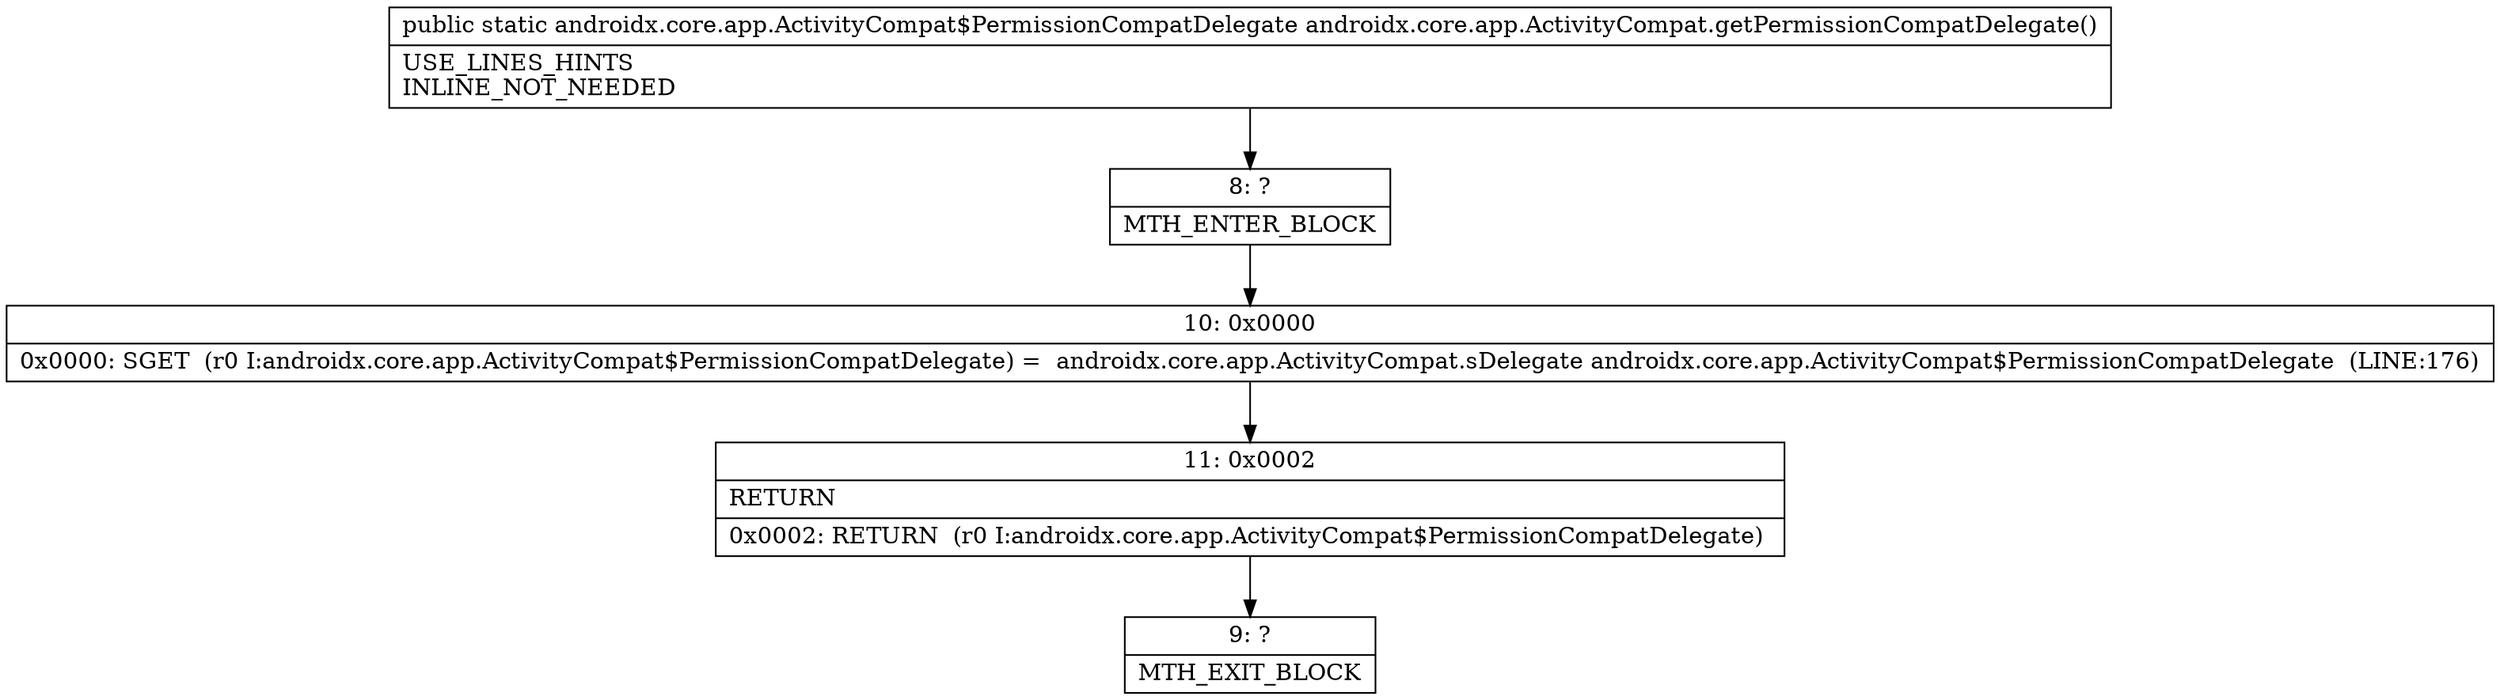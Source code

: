 digraph "CFG forandroidx.core.app.ActivityCompat.getPermissionCompatDelegate()Landroidx\/core\/app\/ActivityCompat$PermissionCompatDelegate;" {
Node_8 [shape=record,label="{8\:\ ?|MTH_ENTER_BLOCK\l}"];
Node_10 [shape=record,label="{10\:\ 0x0000|0x0000: SGET  (r0 I:androidx.core.app.ActivityCompat$PermissionCompatDelegate) =  androidx.core.app.ActivityCompat.sDelegate androidx.core.app.ActivityCompat$PermissionCompatDelegate  (LINE:176)\l}"];
Node_11 [shape=record,label="{11\:\ 0x0002|RETURN\l|0x0002: RETURN  (r0 I:androidx.core.app.ActivityCompat$PermissionCompatDelegate) \l}"];
Node_9 [shape=record,label="{9\:\ ?|MTH_EXIT_BLOCK\l}"];
MethodNode[shape=record,label="{public static androidx.core.app.ActivityCompat$PermissionCompatDelegate androidx.core.app.ActivityCompat.getPermissionCompatDelegate()  | USE_LINES_HINTS\lINLINE_NOT_NEEDED\l}"];
MethodNode -> Node_8;Node_8 -> Node_10;
Node_10 -> Node_11;
Node_11 -> Node_9;
}

